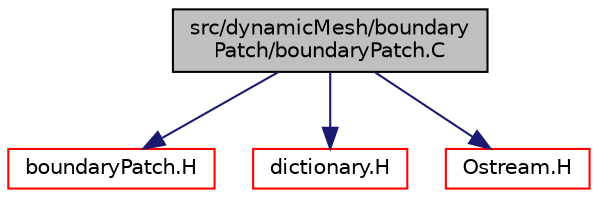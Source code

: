 digraph "src/dynamicMesh/boundaryPatch/boundaryPatch.C"
{
  bgcolor="transparent";
  edge [fontname="Helvetica",fontsize="10",labelfontname="Helvetica",labelfontsize="10"];
  node [fontname="Helvetica",fontsize="10",shape=record];
  Node0 [label="src/dynamicMesh/boundary\lPatch/boundaryPatch.C",height=0.2,width=0.4,color="black", fillcolor="grey75", style="filled", fontcolor="black"];
  Node0 -> Node1 [color="midnightblue",fontsize="10",style="solid",fontname="Helvetica"];
  Node1 [label="boundaryPatch.H",height=0.2,width=0.4,color="red",URL="$a00392.html"];
  Node0 -> Node64 [color="midnightblue",fontsize="10",style="solid",fontname="Helvetica"];
  Node64 [label="dictionary.H",height=0.2,width=0.4,color="red",URL="$a09506.html"];
  Node0 -> Node40 [color="midnightblue",fontsize="10",style="solid",fontname="Helvetica"];
  Node40 [label="Ostream.H",height=0.2,width=0.4,color="red",URL="$a09824.html"];
}
